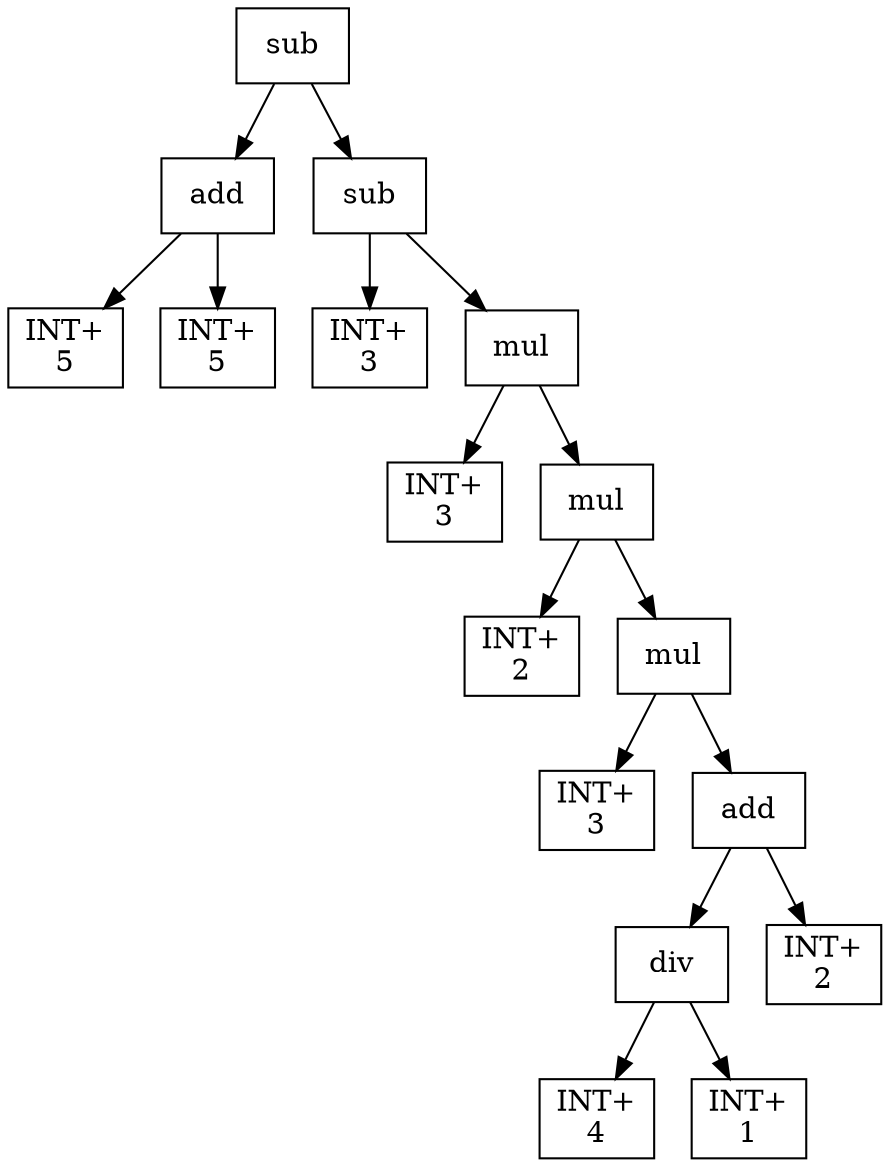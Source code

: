 digraph expr {
  node [shape=box];
  n1 [label="sub"];
  n2 [label="add"];
  n3 [label="INT+\n5"];
  n4 [label="INT+\n5"];
  n2 -> n3;
  n2 -> n4;
  n5 [label="sub"];
  n6 [label="INT+\n3"];
  n7 [label="mul"];
  n8 [label="INT+\n3"];
  n9 [label="mul"];
  n10 [label="INT+\n2"];
  n11 [label="mul"];
  n12 [label="INT+\n3"];
  n13 [label="add"];
  n14 [label="div"];
  n15 [label="INT+\n4"];
  n16 [label="INT+\n1"];
  n14 -> n15;
  n14 -> n16;
  n17 [label="INT+\n2"];
  n13 -> n14;
  n13 -> n17;
  n11 -> n12;
  n11 -> n13;
  n9 -> n10;
  n9 -> n11;
  n7 -> n8;
  n7 -> n9;
  n5 -> n6;
  n5 -> n7;
  n1 -> n2;
  n1 -> n5;
}